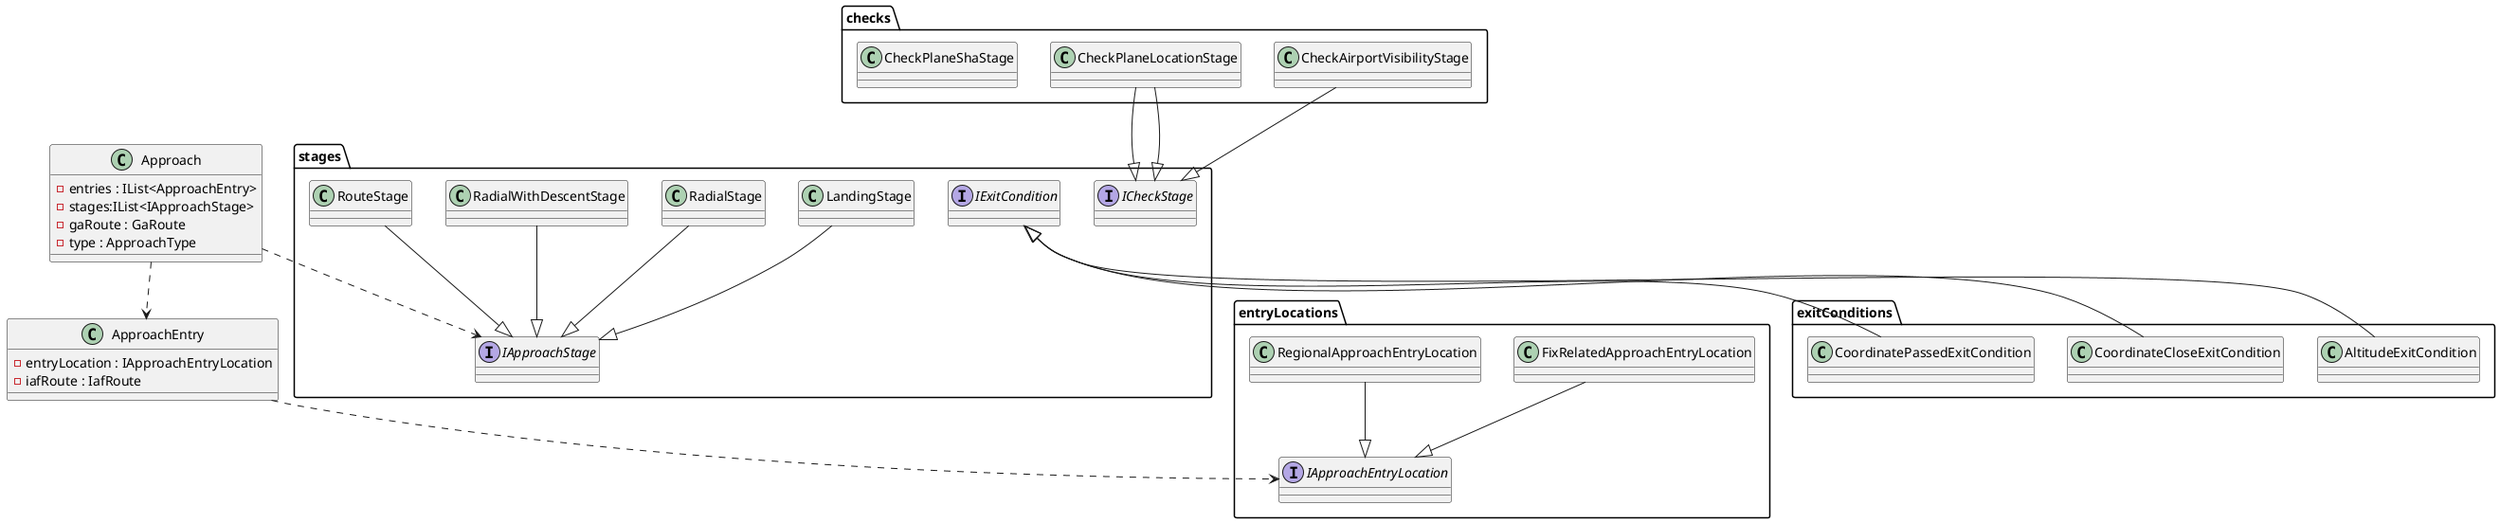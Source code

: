 @startuml

package stages{
interface IApproachStage
interface ICheckStage
interface IExitCondition

class LandingStage
class RadialStage
class RadialWithDescentStage
class RouteStage
}

LandingStage --|> IApproachStage
RadialStage --|> IApproachStage
RadialWithDescentStage --|> IApproachStage
RouteStage --|> IApproachStage

package checks{
class CheckAirportVisibilityStage
class CheckPlaneLocationStage
class CheckPlaneShaStage
}

CheckAirportVisibilityStage --|> ICheckStage
CheckPlaneLocationStage --|> ICheckStage
CheckPlaneLocationStage --|> ICheckStage

package exitConditions{
class AltitudeExitCondition
class CoordinateCloseExitCondition
class CoordinatePassedExitCondition
}

AltitudeExitCondition --|> IExitCondition
IExitCondition <|-- CoordinateCloseExitCondition
IExitCondition <|-- CoordinatePassedExitCondition

package entryLocations{
interface IApproachEntryLocation
class FixRelatedApproachEntryLocation
class RegionalApproachEntryLocation
}

FixRelatedApproachEntryLocation --|> IApproachEntryLocation
RegionalApproachEntryLocation --|> IApproachEntryLocation

class Approach{
  -entries : IList<ApproachEntry>
  -stages:IList<IApproachStage>
  -gaRoute : GaRoute
  -type : ApproachType
}
class ApproachEntry{
  -entryLocation : IApproachEntryLocation
  -iafRoute : IafRoute
}

Approach ..> ApproachEntry
Approach ..> IApproachStage
ApproachEntry ..> IApproachEntryLocation



@enduml